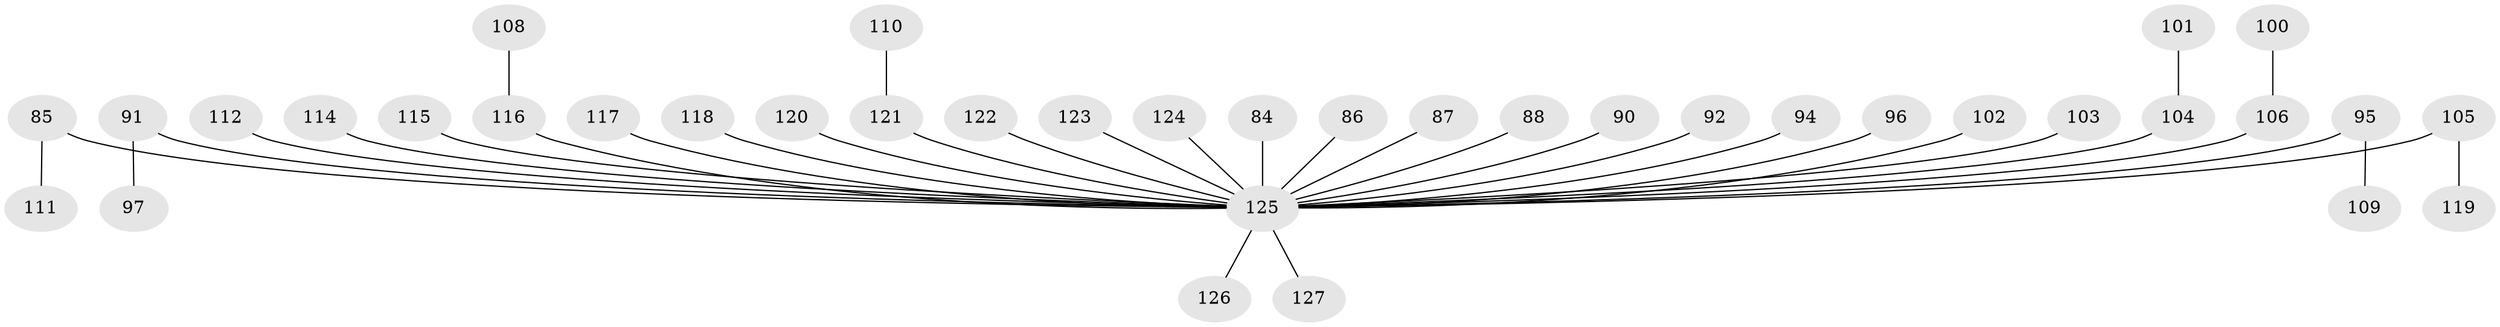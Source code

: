 // original degree distribution, {5: 0.047244094488188976, 4: 0.08661417322834646, 3: 0.13385826771653545, 2: 0.2677165354330709, 1: 0.4645669291338583}
// Generated by graph-tools (version 1.1) at 2025/57/03/04/25 21:57:05]
// undirected, 38 vertices, 37 edges
graph export_dot {
graph [start="1"]
  node [color=gray90,style=filled];
  84;
  85;
  86 [super="+14+55"];
  87;
  88;
  90;
  91;
  92;
  94;
  95;
  96 [super="+81"];
  97;
  100;
  101;
  102;
  103;
  104 [super="+79+93"];
  105 [super="+23+36+39+72+74+76"];
  106 [super="+98"];
  108;
  109;
  110;
  111;
  112;
  114;
  115;
  116 [super="+75"];
  117;
  118 [super="+73"];
  119;
  120;
  121 [super="+45"];
  122;
  123;
  124;
  125 [super="+50+21+29+80+24+63+47+89+48+113+70+61+65+99+68+107+69+82"];
  126;
  127;
  84 -- 125;
  85 -- 111;
  85 -- 125;
  86 -- 125;
  87 -- 125;
  88 -- 125;
  90 -- 125;
  91 -- 97;
  91 -- 125;
  92 -- 125;
  94 -- 125;
  95 -- 109;
  95 -- 125;
  96 -- 125;
  100 -- 106;
  101 -- 104;
  102 -- 125;
  103 -- 125;
  104 -- 125;
  105 -- 119;
  105 -- 125;
  106 -- 125;
  108 -- 116;
  110 -- 121;
  112 -- 125;
  114 -- 125;
  115 -- 125;
  116 -- 125;
  117 -- 125;
  118 -- 125;
  120 -- 125;
  121 -- 125;
  122 -- 125;
  123 -- 125;
  124 -- 125;
  125 -- 127;
  125 -- 126;
}
